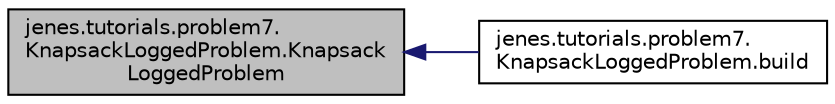 digraph "jenes.tutorials.problem7.KnapsackLoggedProblem.KnapsackLoggedProblem"
{
  edge [fontname="Helvetica",fontsize="10",labelfontname="Helvetica",labelfontsize="10"];
  node [fontname="Helvetica",fontsize="10",shape=record];
  rankdir="LR";
  Node1 [label="jenes.tutorials.problem7.\lKnapsackLoggedProblem.Knapsack\lLoggedProblem",height=0.2,width=0.4,color="black", fillcolor="grey75", style="filled" fontcolor="black"];
  Node1 -> Node2 [dir="back",color="midnightblue",fontsize="10",style="solid"];
  Node2 [label="jenes.tutorials.problem7.\lKnapsackLoggedProblem.build",height=0.2,width=0.4,color="black", fillcolor="white", style="filled",URL="$classjenes_1_1tutorials_1_1problem7_1_1_knapsack_logged_problem.html#a541dbb7113b95fa6e579502e847ac36f"];
}
